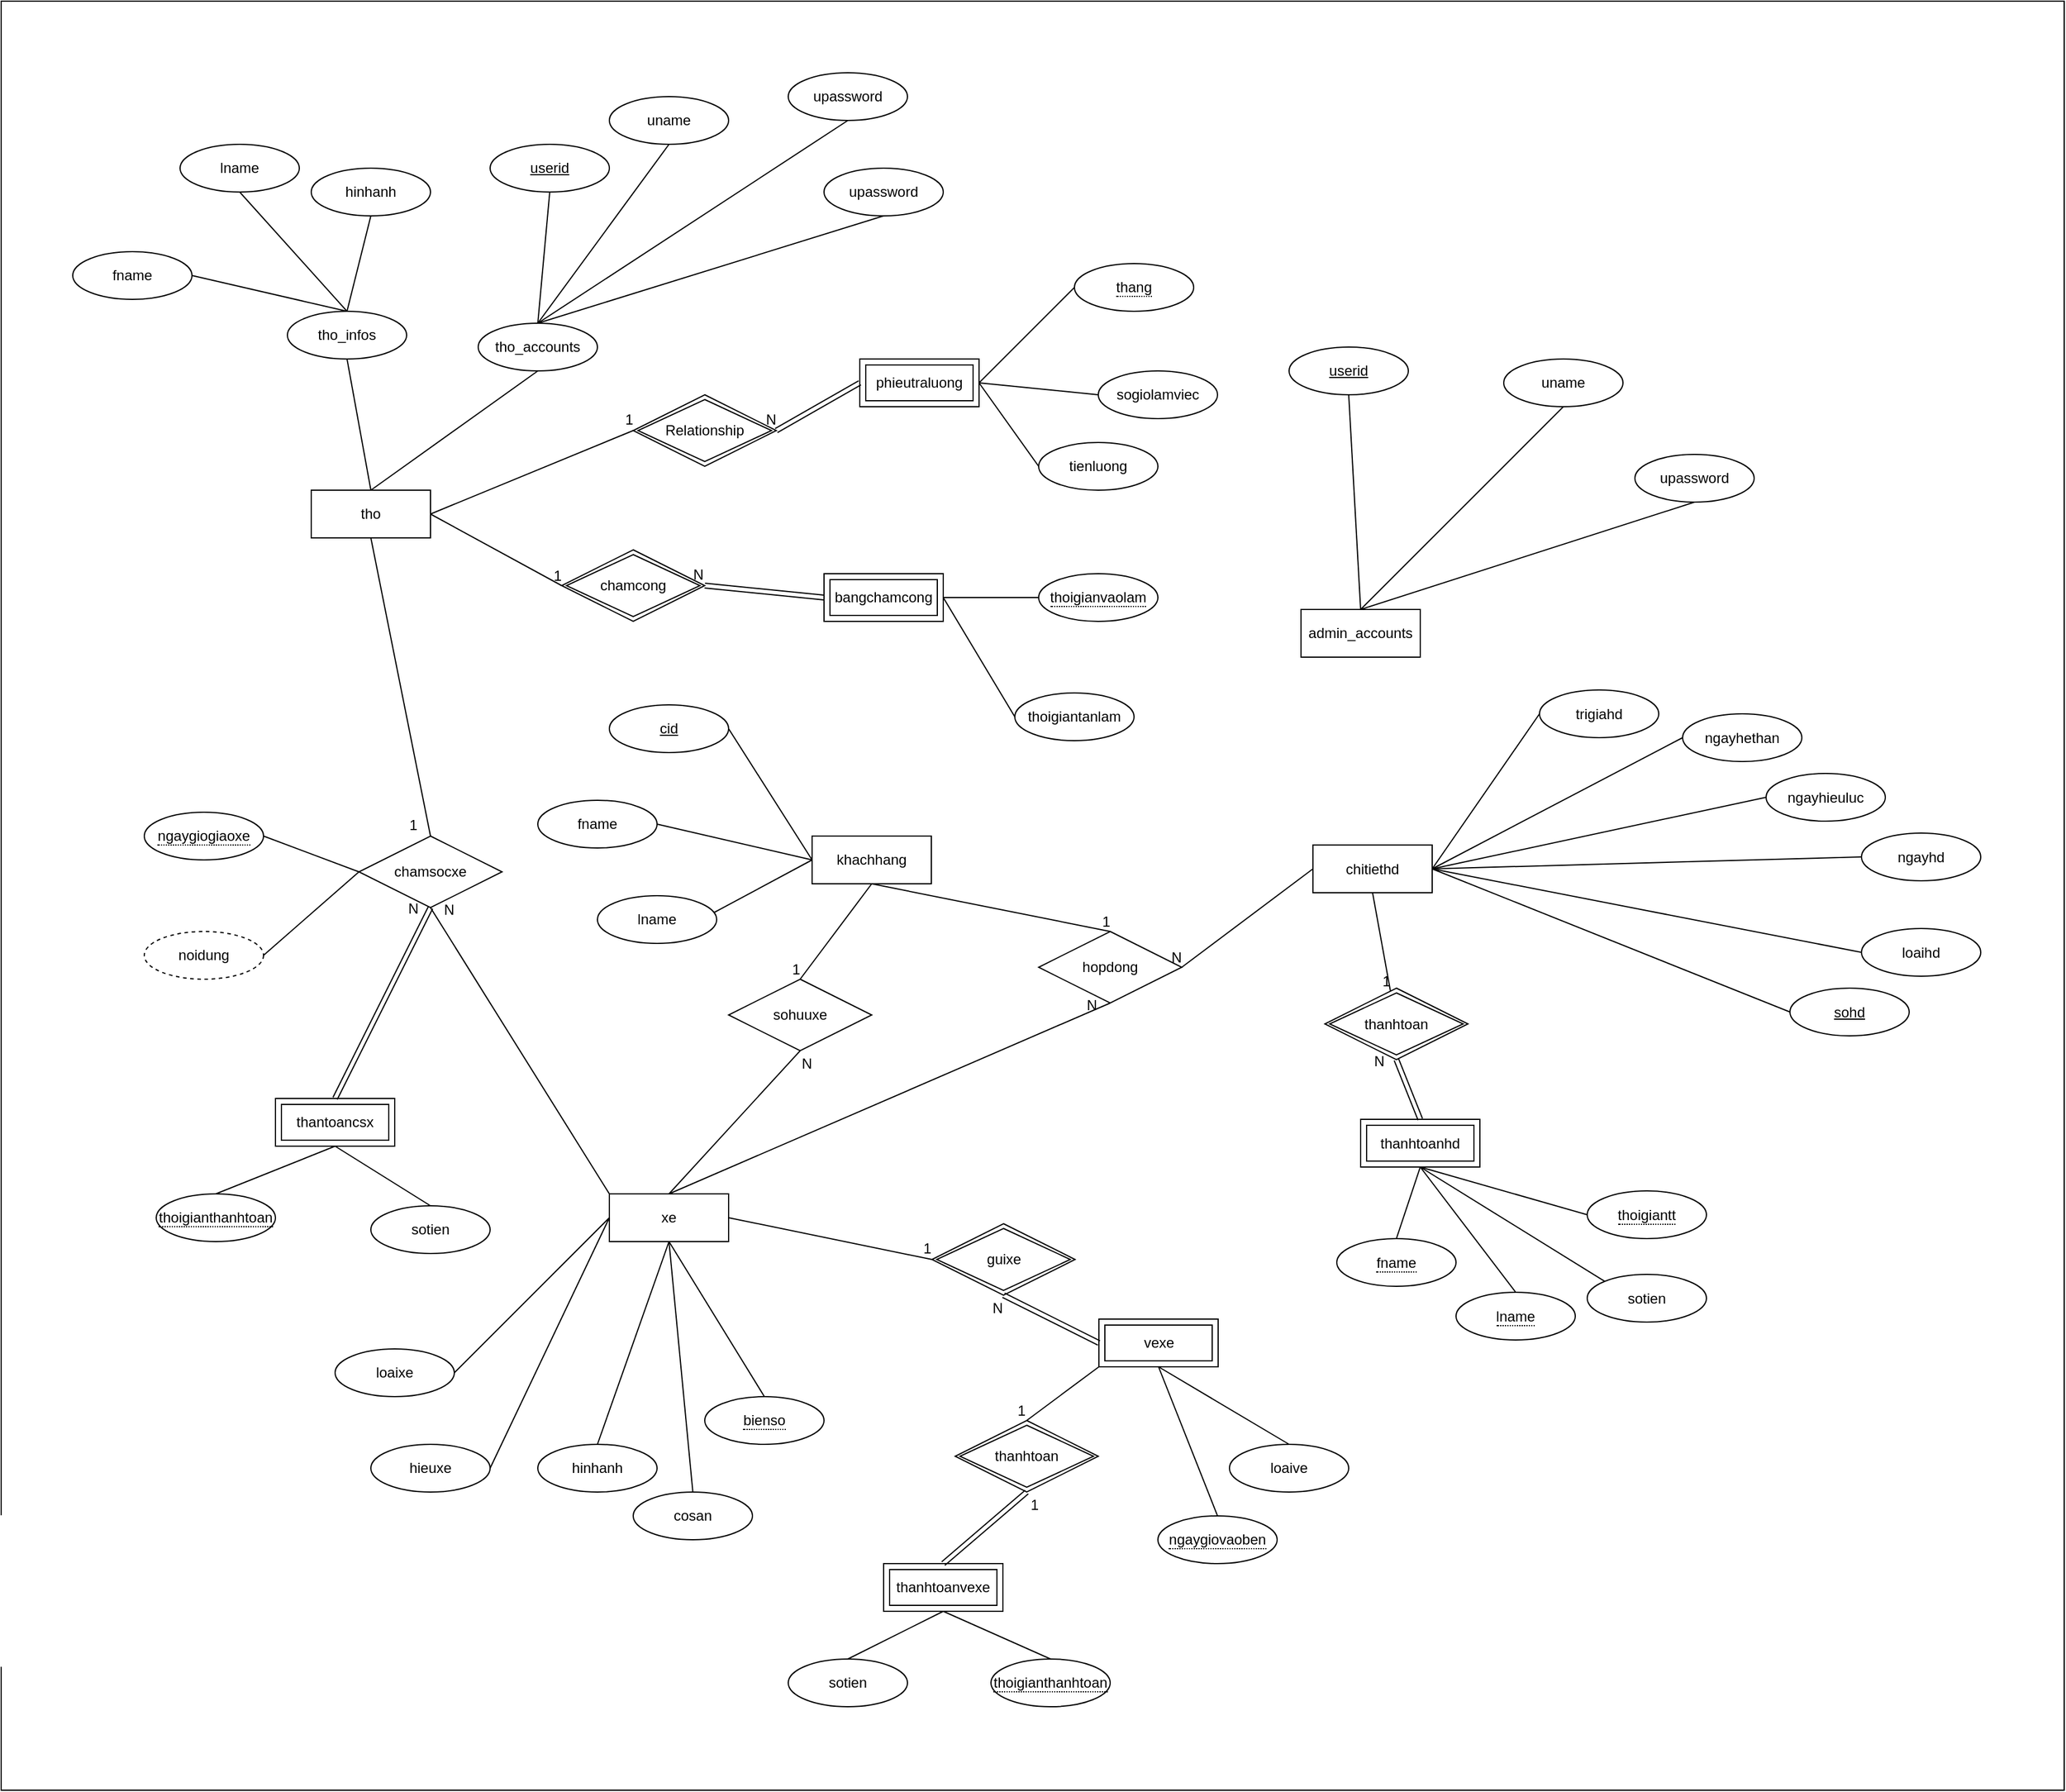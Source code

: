 <mxfile version="14.1.8" type="github">
  <diagram id="ImBW31V8x73wGrtlTKoX" name="Page-1">
    <mxGraphModel dx="7161" dy="1409" grid="1" gridSize="10" guides="1" tooltips="1" connect="1" arrows="1" fold="1" page="1" pageScale="1" pageWidth="4681" pageHeight="3300" math="0" shadow="0">
      <root>
        <mxCell id="0" />
        <mxCell id="1" parent="0" />
        <mxCell id="OUJD9KQhDzFp4-pU_mud-135" value="" style="rounded=0;whiteSpace=wrap;html=1;" vertex="1" parent="1">
          <mxGeometry x="-310" y="120" width="1730" height="1500" as="geometry" />
        </mxCell>
        <mxCell id="q2AAvGgdGorAU4NdcMrt-27" value="admin_accounts" style="whiteSpace=wrap;html=1;align=center;" parent="1" vertex="1">
          <mxGeometry x="780" y="630" width="100" height="40" as="geometry" />
        </mxCell>
        <mxCell id="q2AAvGgdGorAU4NdcMrt-29" value="userid" style="ellipse;whiteSpace=wrap;html=1;align=center;fontStyle=4;" parent="1" vertex="1">
          <mxGeometry x="770" y="410" width="100" height="40" as="geometry" />
        </mxCell>
        <mxCell id="q2AAvGgdGorAU4NdcMrt-30" value="" style="endArrow=none;html=1;rounded=0;exitX=0.5;exitY=1;exitDx=0;exitDy=0;entryX=0.5;entryY=0;entryDx=0;entryDy=0;" parent="1" source="q2AAvGgdGorAU4NdcMrt-29" target="q2AAvGgdGorAU4NdcMrt-27" edge="1">
          <mxGeometry relative="1" as="geometry">
            <mxPoint x="790" y="590" as="sourcePoint" />
            <mxPoint x="950" y="590" as="targetPoint" />
          </mxGeometry>
        </mxCell>
        <mxCell id="q2AAvGgdGorAU4NdcMrt-31" value="uname" style="ellipse;whiteSpace=wrap;html=1;align=center;" parent="1" vertex="1">
          <mxGeometry x="950" y="420" width="100" height="40" as="geometry" />
        </mxCell>
        <mxCell id="q2AAvGgdGorAU4NdcMrt-32" value="upassword" style="ellipse;whiteSpace=wrap;html=1;align=center;" parent="1" vertex="1">
          <mxGeometry x="1060" y="500" width="100" height="40" as="geometry" />
        </mxCell>
        <mxCell id="q2AAvGgdGorAU4NdcMrt-33" value="" style="endArrow=none;html=1;rounded=0;exitX=0.5;exitY=1;exitDx=0;exitDy=0;entryX=0.5;entryY=0;entryDx=0;entryDy=0;" parent="1" source="q2AAvGgdGorAU4NdcMrt-31" target="q2AAvGgdGorAU4NdcMrt-27" edge="1">
          <mxGeometry relative="1" as="geometry">
            <mxPoint x="790" y="590" as="sourcePoint" />
            <mxPoint x="950" y="590" as="targetPoint" />
          </mxGeometry>
        </mxCell>
        <mxCell id="q2AAvGgdGorAU4NdcMrt-35" value="" style="endArrow=none;html=1;rounded=0;entryX=0.5;entryY=1;entryDx=0;entryDy=0;exitX=0.5;exitY=0;exitDx=0;exitDy=0;" parent="1" target="q2AAvGgdGorAU4NdcMrt-32" edge="1" source="q2AAvGgdGorAU4NdcMrt-27">
          <mxGeometry relative="1" as="geometry">
            <mxPoint x="870" y="570" as="sourcePoint" />
            <mxPoint x="950" y="590" as="targetPoint" />
          </mxGeometry>
        </mxCell>
        <mxCell id="q2AAvGgdGorAU4NdcMrt-37" value="userid" style="ellipse;whiteSpace=wrap;html=1;align=center;fontStyle=4;" parent="1" vertex="1">
          <mxGeometry x="100" y="240" width="100" height="40" as="geometry" />
        </mxCell>
        <mxCell id="q2AAvGgdGorAU4NdcMrt-38" value="" style="endArrow=none;html=1;rounded=0;exitX=0.5;exitY=1;exitDx=0;exitDy=0;entryX=0.5;entryY=0;entryDx=0;entryDy=0;" parent="1" source="q2AAvGgdGorAU4NdcMrt-37" target="OUJD9KQhDzFp4-pU_mud-65" edge="1">
          <mxGeometry relative="1" as="geometry">
            <mxPoint x="50" y="490" as="sourcePoint" />
            <mxPoint x="90" y="480" as="targetPoint" />
          </mxGeometry>
        </mxCell>
        <mxCell id="q2AAvGgdGorAU4NdcMrt-39" value="uname" style="ellipse;whiteSpace=wrap;html=1;align=center;" parent="1" vertex="1">
          <mxGeometry x="200" y="200" width="100" height="40" as="geometry" />
        </mxCell>
        <mxCell id="q2AAvGgdGorAU4NdcMrt-40" value="upassword" style="ellipse;whiteSpace=wrap;html=1;align=center;" parent="1" vertex="1">
          <mxGeometry x="350" y="180" width="100" height="40" as="geometry" />
        </mxCell>
        <mxCell id="q2AAvGgdGorAU4NdcMrt-41" value="" style="endArrow=none;html=1;rounded=0;exitX=0.5;exitY=1;exitDx=0;exitDy=0;entryX=0.5;entryY=0;entryDx=0;entryDy=0;" parent="1" source="q2AAvGgdGorAU4NdcMrt-39" target="OUJD9KQhDzFp4-pU_mud-65" edge="1">
          <mxGeometry relative="1" as="geometry">
            <mxPoint x="50" y="490" as="sourcePoint" />
            <mxPoint x="120" y="480" as="targetPoint" />
          </mxGeometry>
        </mxCell>
        <mxCell id="q2AAvGgdGorAU4NdcMrt-42" value="" style="endArrow=none;html=1;rounded=0;entryX=0.5;entryY=1;entryDx=0;entryDy=0;exitX=0.5;exitY=0;exitDx=0;exitDy=0;" parent="1" target="q2AAvGgdGorAU4NdcMrt-40" edge="1" source="OUJD9KQhDzFp4-pU_mud-65">
          <mxGeometry relative="1" as="geometry">
            <mxPoint x="130" y="470" as="sourcePoint" />
            <mxPoint x="210" y="490" as="targetPoint" />
          </mxGeometry>
        </mxCell>
        <mxCell id="q2AAvGgdGorAU4NdcMrt-43" value="upassword" style="ellipse;whiteSpace=wrap;html=1;align=center;" parent="1" vertex="1">
          <mxGeometry x="380" y="260" width="100" height="40" as="geometry" />
        </mxCell>
        <mxCell id="q2AAvGgdGorAU4NdcMrt-47" value="" style="endArrow=none;html=1;rounded=0;entryX=0.5;entryY=1;entryDx=0;entryDy=0;exitX=0.5;exitY=0;exitDx=0;exitDy=0;" parent="1" source="OUJD9KQhDzFp4-pU_mud-65" target="q2AAvGgdGorAU4NdcMrt-43" edge="1">
          <mxGeometry relative="1" as="geometry">
            <mxPoint x="90" y="480" as="sourcePoint" />
            <mxPoint x="190" y="480" as="targetPoint" />
          </mxGeometry>
        </mxCell>
        <mxCell id="OUJD9KQhDzFp4-pU_mud-1" value="khachhang" style="whiteSpace=wrap;html=1;align=center;" vertex="1" parent="1">
          <mxGeometry x="370" y="820" width="100" height="40" as="geometry" />
        </mxCell>
        <mxCell id="OUJD9KQhDzFp4-pU_mud-2" value="cid" style="ellipse;whiteSpace=wrap;html=1;align=center;fontStyle=4;" vertex="1" parent="1">
          <mxGeometry x="200" y="710" width="100" height="40" as="geometry" />
        </mxCell>
        <mxCell id="OUJD9KQhDzFp4-pU_mud-3" value="fname" style="ellipse;whiteSpace=wrap;html=1;align=center;" vertex="1" parent="1">
          <mxGeometry x="140" y="790" width="100" height="40" as="geometry" />
        </mxCell>
        <mxCell id="OUJD9KQhDzFp4-pU_mud-4" value="lname" style="ellipse;whiteSpace=wrap;html=1;align=center;" vertex="1" parent="1">
          <mxGeometry x="190" y="870" width="100" height="40" as="geometry" />
        </mxCell>
        <mxCell id="OUJD9KQhDzFp4-pU_mud-5" value="" style="endArrow=none;html=1;rounded=0;exitX=1;exitY=0.5;exitDx=0;exitDy=0;entryX=0;entryY=0.5;entryDx=0;entryDy=0;" edge="1" parent="1" source="OUJD9KQhDzFp4-pU_mud-3" target="OUJD9KQhDzFp4-pU_mud-1">
          <mxGeometry relative="1" as="geometry">
            <mxPoint x="280" y="840" as="sourcePoint" />
            <mxPoint x="440" y="840" as="targetPoint" />
          </mxGeometry>
        </mxCell>
        <mxCell id="OUJD9KQhDzFp4-pU_mud-6" value="" style="endArrow=none;html=1;rounded=0;exitX=0.98;exitY=0.35;exitDx=0;exitDy=0;exitPerimeter=0;entryX=0;entryY=0.5;entryDx=0;entryDy=0;" edge="1" parent="1" source="OUJD9KQhDzFp4-pU_mud-4" target="OUJD9KQhDzFp4-pU_mud-1">
          <mxGeometry relative="1" as="geometry">
            <mxPoint x="280" y="840" as="sourcePoint" />
            <mxPoint x="440" y="840" as="targetPoint" />
          </mxGeometry>
        </mxCell>
        <mxCell id="OUJD9KQhDzFp4-pU_mud-7" value="" style="endArrow=none;html=1;rounded=0;exitX=1;exitY=0.5;exitDx=0;exitDy=0;entryX=0;entryY=0.5;entryDx=0;entryDy=0;" edge="1" parent="1" source="OUJD9KQhDzFp4-pU_mud-2" target="OUJD9KQhDzFp4-pU_mud-1">
          <mxGeometry relative="1" as="geometry">
            <mxPoint x="280" y="840" as="sourcePoint" />
            <mxPoint x="440" y="840" as="targetPoint" />
          </mxGeometry>
        </mxCell>
        <mxCell id="OUJD9KQhDzFp4-pU_mud-8" value="xe" style="whiteSpace=wrap;html=1;align=center;" vertex="1" parent="1">
          <mxGeometry x="200" y="1120" width="100" height="40" as="geometry" />
        </mxCell>
        <mxCell id="OUJD9KQhDzFp4-pU_mud-9" value="&lt;span style=&quot;border-bottom: 1px dotted&quot;&gt;bienso&lt;/span&gt;" style="ellipse;whiteSpace=wrap;html=1;align=center;" vertex="1" parent="1">
          <mxGeometry x="280" y="1290" width="100" height="40" as="geometry" />
        </mxCell>
        <mxCell id="OUJD9KQhDzFp4-pU_mud-10" value="loaixe" style="ellipse;whiteSpace=wrap;html=1;align=center;" vertex="1" parent="1">
          <mxGeometry x="-30" y="1250" width="100" height="40" as="geometry" />
        </mxCell>
        <mxCell id="OUJD9KQhDzFp4-pU_mud-11" value="hinhanh" style="ellipse;whiteSpace=wrap;html=1;align=center;" vertex="1" parent="1">
          <mxGeometry x="140" y="1330" width="100" height="40" as="geometry" />
        </mxCell>
        <mxCell id="OUJD9KQhDzFp4-pU_mud-12" value="hieuxe" style="ellipse;whiteSpace=wrap;html=1;align=center;" vertex="1" parent="1">
          <mxGeometry y="1330" width="100" height="40" as="geometry" />
        </mxCell>
        <mxCell id="OUJD9KQhDzFp4-pU_mud-13" value="" style="endArrow=none;html=1;rounded=0;exitX=1;exitY=0.5;exitDx=0;exitDy=0;entryX=0;entryY=0.5;entryDx=0;entryDy=0;" edge="1" parent="1" source="OUJD9KQhDzFp4-pU_mud-10" target="OUJD9KQhDzFp4-pU_mud-8">
          <mxGeometry relative="1" as="geometry">
            <mxPoint x="60" y="1060" as="sourcePoint" />
            <mxPoint x="220" y="1060" as="targetPoint" />
          </mxGeometry>
        </mxCell>
        <mxCell id="OUJD9KQhDzFp4-pU_mud-14" value="" style="endArrow=none;html=1;rounded=0;exitX=1;exitY=0.5;exitDx=0;exitDy=0;entryX=0;entryY=0.5;entryDx=0;entryDy=0;" edge="1" parent="1" source="OUJD9KQhDzFp4-pU_mud-12" target="OUJD9KQhDzFp4-pU_mud-8">
          <mxGeometry relative="1" as="geometry">
            <mxPoint x="50" y="1160" as="sourcePoint" />
            <mxPoint x="210" y="1150" as="targetPoint" />
          </mxGeometry>
        </mxCell>
        <mxCell id="OUJD9KQhDzFp4-pU_mud-15" value="" style="endArrow=none;html=1;rounded=0;exitX=0.5;exitY=0;exitDx=0;exitDy=0;entryX=0.5;entryY=1;entryDx=0;entryDy=0;" edge="1" parent="1" source="OUJD9KQhDzFp4-pU_mud-11" target="OUJD9KQhDzFp4-pU_mud-8">
          <mxGeometry relative="1" as="geometry">
            <mxPoint x="80" y="1230" as="sourcePoint" />
            <mxPoint x="210" y="1150" as="targetPoint" />
          </mxGeometry>
        </mxCell>
        <mxCell id="OUJD9KQhDzFp4-pU_mud-16" value="" style="endArrow=none;html=1;rounded=0;exitX=0.5;exitY=0;exitDx=0;exitDy=0;entryX=0.5;entryY=1;entryDx=0;entryDy=0;" edge="1" parent="1" source="OUJD9KQhDzFp4-pU_mud-9" target="OUJD9KQhDzFp4-pU_mud-8">
          <mxGeometry relative="1" as="geometry">
            <mxPoint x="140" y="1270" as="sourcePoint" />
            <mxPoint x="260" y="1170" as="targetPoint" />
          </mxGeometry>
        </mxCell>
        <mxCell id="OUJD9KQhDzFp4-pU_mud-17" value="cosan" style="ellipse;whiteSpace=wrap;html=1;align=center;" vertex="1" parent="1">
          <mxGeometry x="220" y="1370" width="100" height="40" as="geometry" />
        </mxCell>
        <mxCell id="OUJD9KQhDzFp4-pU_mud-18" value="" style="endArrow=none;html=1;rounded=0;entryX=0.5;entryY=0;entryDx=0;entryDy=0;exitX=0.5;exitY=1;exitDx=0;exitDy=0;" edge="1" parent="1" source="OUJD9KQhDzFp4-pU_mud-8" target="OUJD9KQhDzFp4-pU_mud-17">
          <mxGeometry relative="1" as="geometry">
            <mxPoint x="60" y="1160" as="sourcePoint" />
            <mxPoint x="220" y="1160" as="targetPoint" />
          </mxGeometry>
        </mxCell>
        <mxCell id="OUJD9KQhDzFp4-pU_mud-19" value="sohuuxe" style="shape=rhombus;perimeter=rhombusPerimeter;whiteSpace=wrap;html=1;align=center;" vertex="1" parent="1">
          <mxGeometry x="300" y="940" width="120" height="60" as="geometry" />
        </mxCell>
        <mxCell id="OUJD9KQhDzFp4-pU_mud-20" value="chitiethd" style="whiteSpace=wrap;html=1;align=center;" vertex="1" parent="1">
          <mxGeometry x="790" y="827.5" width="100" height="40" as="geometry" />
        </mxCell>
        <mxCell id="OUJD9KQhDzFp4-pU_mud-21" value="sohd" style="ellipse;whiteSpace=wrap;html=1;align=center;fontStyle=4;" vertex="1" parent="1">
          <mxGeometry x="1190" y="947.5" width="100" height="40" as="geometry" />
        </mxCell>
        <mxCell id="OUJD9KQhDzFp4-pU_mud-22" value="loaihd" style="ellipse;whiteSpace=wrap;html=1;align=center;" vertex="1" parent="1">
          <mxGeometry x="1250" y="897.5" width="100" height="40" as="geometry" />
        </mxCell>
        <mxCell id="OUJD9KQhDzFp4-pU_mud-23" value="ngayhd" style="ellipse;whiteSpace=wrap;html=1;align=center;" vertex="1" parent="1">
          <mxGeometry x="1250" y="817.5" width="100" height="40" as="geometry" />
        </mxCell>
        <mxCell id="OUJD9KQhDzFp4-pU_mud-24" value="ngayhieuluc" style="ellipse;whiteSpace=wrap;html=1;align=center;" vertex="1" parent="1">
          <mxGeometry x="1170" y="767.5" width="100" height="40" as="geometry" />
        </mxCell>
        <mxCell id="OUJD9KQhDzFp4-pU_mud-25" value="ngayhethan" style="ellipse;whiteSpace=wrap;html=1;align=center;" vertex="1" parent="1">
          <mxGeometry x="1100" y="717.5" width="100" height="40" as="geometry" />
        </mxCell>
        <mxCell id="OUJD9KQhDzFp4-pU_mud-26" value="trigiahd" style="ellipse;whiteSpace=wrap;html=1;align=center;" vertex="1" parent="1">
          <mxGeometry x="980" y="697.5" width="100" height="40" as="geometry" />
        </mxCell>
        <mxCell id="OUJD9KQhDzFp4-pU_mud-27" value="" style="endArrow=none;html=1;rounded=0;exitX=0;exitY=0.5;exitDx=0;exitDy=0;entryX=1;entryY=0.5;entryDx=0;entryDy=0;" edge="1" parent="1" source="OUJD9KQhDzFp4-pU_mud-21" target="OUJD9KQhDzFp4-pU_mud-20">
          <mxGeometry relative="1" as="geometry">
            <mxPoint x="760" y="847.5" as="sourcePoint" />
            <mxPoint x="920" y="847.5" as="targetPoint" />
          </mxGeometry>
        </mxCell>
        <mxCell id="OUJD9KQhDzFp4-pU_mud-28" value="" style="endArrow=none;html=1;rounded=0;exitX=0;exitY=0.5;exitDx=0;exitDy=0;entryX=1;entryY=0.5;entryDx=0;entryDy=0;" edge="1" parent="1" source="OUJD9KQhDzFp4-pU_mud-22" target="OUJD9KQhDzFp4-pU_mud-20">
          <mxGeometry relative="1" as="geometry">
            <mxPoint x="740" y="967.5" as="sourcePoint" />
            <mxPoint x="850" y="877.5" as="targetPoint" />
          </mxGeometry>
        </mxCell>
        <mxCell id="OUJD9KQhDzFp4-pU_mud-29" value="" style="endArrow=none;html=1;rounded=0;exitX=0;exitY=0.5;exitDx=0;exitDy=0;entryX=1;entryY=0.5;entryDx=0;entryDy=0;" edge="1" parent="1" source="OUJD9KQhDzFp4-pU_mud-23" target="OUJD9KQhDzFp4-pU_mud-20">
          <mxGeometry relative="1" as="geometry">
            <mxPoint x="810" y="1037.5" as="sourcePoint" />
            <mxPoint x="850" y="877.5" as="targetPoint" />
          </mxGeometry>
        </mxCell>
        <mxCell id="OUJD9KQhDzFp4-pU_mud-30" value="" style="endArrow=none;html=1;rounded=0;exitX=0;exitY=0.5;exitDx=0;exitDy=0;entryX=1;entryY=0.5;entryDx=0;entryDy=0;" edge="1" parent="1" source="OUJD9KQhDzFp4-pU_mud-24" target="OUJD9KQhDzFp4-pU_mud-20">
          <mxGeometry relative="1" as="geometry">
            <mxPoint x="920" y="1047.5" as="sourcePoint" />
            <mxPoint x="850" y="877.5" as="targetPoint" />
          </mxGeometry>
        </mxCell>
        <mxCell id="OUJD9KQhDzFp4-pU_mud-32" value="" style="endArrow=none;html=1;rounded=0;entryX=0;entryY=0.5;entryDx=0;entryDy=0;exitX=1;exitY=0.5;exitDx=0;exitDy=0;" edge="1" parent="1" source="OUJD9KQhDzFp4-pU_mud-20" target="OUJD9KQhDzFp4-pU_mud-26">
          <mxGeometry relative="1" as="geometry">
            <mxPoint x="760" y="847.5" as="sourcePoint" />
            <mxPoint x="920" y="847.5" as="targetPoint" />
          </mxGeometry>
        </mxCell>
        <mxCell id="OUJD9KQhDzFp4-pU_mud-33" value="" style="endArrow=none;html=1;rounded=0;entryX=0;entryY=0.5;entryDx=0;entryDy=0;exitX=1;exitY=0.5;exitDx=0;exitDy=0;" edge="1" parent="1" source="OUJD9KQhDzFp4-pU_mud-20" target="OUJD9KQhDzFp4-pU_mud-25">
          <mxGeometry relative="1" as="geometry">
            <mxPoint x="760" y="847.5" as="sourcePoint" />
            <mxPoint x="920" y="847.5" as="targetPoint" />
          </mxGeometry>
        </mxCell>
        <mxCell id="OUJD9KQhDzFp4-pU_mud-34" value="" style="endArrow=none;html=1;rounded=0;exitX=0.5;exitY=1;exitDx=0;exitDy=0;entryX=0.5;entryY=0;entryDx=0;entryDy=0;" edge="1" parent="1" source="OUJD9KQhDzFp4-pU_mud-1" target="OUJD9KQhDzFp4-pU_mud-19">
          <mxGeometry relative="1" as="geometry">
            <mxPoint x="700" y="900" as="sourcePoint" />
            <mxPoint x="860" y="900" as="targetPoint" />
          </mxGeometry>
        </mxCell>
        <mxCell id="OUJD9KQhDzFp4-pU_mud-35" value="1" style="resizable=0;html=1;align=right;verticalAlign=bottom;" connectable="0" vertex="1" parent="OUJD9KQhDzFp4-pU_mud-34">
          <mxGeometry x="1" relative="1" as="geometry" />
        </mxCell>
        <mxCell id="OUJD9KQhDzFp4-pU_mud-36" value="" style="endArrow=none;html=1;rounded=0;entryX=0.5;entryY=1;entryDx=0;entryDy=0;exitX=0.5;exitY=0;exitDx=0;exitDy=0;" edge="1" parent="1" source="OUJD9KQhDzFp4-pU_mud-8" target="OUJD9KQhDzFp4-pU_mud-19">
          <mxGeometry relative="1" as="geometry">
            <mxPoint x="620" y="990" as="sourcePoint" />
            <mxPoint x="780" y="990" as="targetPoint" />
          </mxGeometry>
        </mxCell>
        <mxCell id="OUJD9KQhDzFp4-pU_mud-37" value="N" style="resizable=0;html=1;align=right;verticalAlign=bottom;" connectable="0" vertex="1" parent="OUJD9KQhDzFp4-pU_mud-36">
          <mxGeometry x="1" relative="1" as="geometry">
            <mxPoint x="10.25" y="20.08" as="offset" />
          </mxGeometry>
        </mxCell>
        <mxCell id="OUJD9KQhDzFp4-pU_mud-38" value="hopdong" style="shape=rhombus;perimeter=rhombusPerimeter;whiteSpace=wrap;html=1;align=center;" vertex="1" parent="1">
          <mxGeometry x="560" y="900" width="120" height="60" as="geometry" />
        </mxCell>
        <mxCell id="OUJD9KQhDzFp4-pU_mud-39" value="" style="endArrow=none;html=1;rounded=0;exitX=0.5;exitY=1;exitDx=0;exitDy=0;entryX=0.5;entryY=0;entryDx=0;entryDy=0;" edge="1" parent="1" source="OUJD9KQhDzFp4-pU_mud-1" target="OUJD9KQhDzFp4-pU_mud-38">
          <mxGeometry relative="1" as="geometry">
            <mxPoint x="450" y="900" as="sourcePoint" />
            <mxPoint x="780" y="990" as="targetPoint" />
          </mxGeometry>
        </mxCell>
        <mxCell id="OUJD9KQhDzFp4-pU_mud-40" value="1" style="resizable=0;html=1;align=right;verticalAlign=bottom;" connectable="0" vertex="1" parent="OUJD9KQhDzFp4-pU_mud-39">
          <mxGeometry x="1" relative="1" as="geometry" />
        </mxCell>
        <mxCell id="OUJD9KQhDzFp4-pU_mud-43" value="" style="endArrow=none;html=1;rounded=0;exitX=0.5;exitY=0;exitDx=0;exitDy=0;entryX=0.5;entryY=1;entryDx=0;entryDy=0;" edge="1" parent="1" source="OUJD9KQhDzFp4-pU_mud-8" target="OUJD9KQhDzFp4-pU_mud-38">
          <mxGeometry relative="1" as="geometry">
            <mxPoint x="590" y="1040" as="sourcePoint" />
            <mxPoint x="780" y="990" as="targetPoint" />
          </mxGeometry>
        </mxCell>
        <mxCell id="OUJD9KQhDzFp4-pU_mud-44" value="N" style="resizable=0;html=1;align=right;verticalAlign=bottom;" connectable="0" vertex="1" parent="OUJD9KQhDzFp4-pU_mud-43">
          <mxGeometry x="1" relative="1" as="geometry">
            <mxPoint x="-10.21" y="10.43" as="offset" />
          </mxGeometry>
        </mxCell>
        <mxCell id="OUJD9KQhDzFp4-pU_mud-45" value="" style="endArrow=none;html=1;rounded=0;exitX=0;exitY=0.5;exitDx=0;exitDy=0;entryX=1;entryY=0.5;entryDx=0;entryDy=0;" edge="1" parent="1" source="OUJD9KQhDzFp4-pU_mud-20" target="OUJD9KQhDzFp4-pU_mud-38">
          <mxGeometry relative="1" as="geometry">
            <mxPoint x="770" y="1000" as="sourcePoint" />
            <mxPoint x="780" y="990" as="targetPoint" />
          </mxGeometry>
        </mxCell>
        <mxCell id="OUJD9KQhDzFp4-pU_mud-46" value="N" style="resizable=0;html=1;align=right;verticalAlign=bottom;" connectable="0" vertex="1" parent="OUJD9KQhDzFp4-pU_mud-45">
          <mxGeometry x="1" relative="1" as="geometry" />
        </mxCell>
        <mxCell id="OUJD9KQhDzFp4-pU_mud-47" value="vexe" style="shape=ext;margin=3;double=1;whiteSpace=wrap;html=1;align=center;" vertex="1" parent="1">
          <mxGeometry x="610.52" y="1225" width="100" height="40" as="geometry" />
        </mxCell>
        <mxCell id="OUJD9KQhDzFp4-pU_mud-48" value="&lt;span style=&quot;border-bottom: 1px dotted&quot;&gt;ngaygiovaoben&lt;/span&gt;" style="ellipse;whiteSpace=wrap;html=1;align=center;" vertex="1" parent="1">
          <mxGeometry x="660" y="1390" width="100" height="40" as="geometry" />
        </mxCell>
        <mxCell id="OUJD9KQhDzFp4-pU_mud-49" value="loaive" style="ellipse;whiteSpace=wrap;html=1;align=center;" vertex="1" parent="1">
          <mxGeometry x="720" y="1330" width="100" height="40" as="geometry" />
        </mxCell>
        <mxCell id="OUJD9KQhDzFp4-pU_mud-50" value="" style="endArrow=none;html=1;rounded=0;exitX=0.5;exitY=1;exitDx=0;exitDy=0;entryX=0.5;entryY=0;entryDx=0;entryDy=0;" edge="1" parent="1" source="OUJD9KQhDzFp4-pU_mud-47" target="OUJD9KQhDzFp4-pU_mud-48">
          <mxGeometry relative="1" as="geometry">
            <mxPoint x="670.52" y="1275" as="sourcePoint" />
            <mxPoint x="820.52" y="1275" as="targetPoint" />
          </mxGeometry>
        </mxCell>
        <mxCell id="OUJD9KQhDzFp4-pU_mud-51" value="" style="endArrow=none;html=1;rounded=0;exitX=0.5;exitY=1;exitDx=0;exitDy=0;entryX=0.5;entryY=0;entryDx=0;entryDy=0;" edge="1" parent="1" source="OUJD9KQhDzFp4-pU_mud-47" target="OUJD9KQhDzFp4-pU_mud-49">
          <mxGeometry relative="1" as="geometry">
            <mxPoint x="670.52" y="1275" as="sourcePoint" />
            <mxPoint x="610.52" y="1365" as="targetPoint" />
          </mxGeometry>
        </mxCell>
        <mxCell id="OUJD9KQhDzFp4-pU_mud-52" value="guixe" style="shape=rhombus;double=1;perimeter=rhombusPerimeter;whiteSpace=wrap;html=1;align=center;" vertex="1" parent="1">
          <mxGeometry x="470.52" y="1145" width="120" height="60" as="geometry" />
        </mxCell>
        <mxCell id="OUJD9KQhDzFp4-pU_mud-53" value="" style="endArrow=none;html=1;rounded=0;exitX=1;exitY=0.5;exitDx=0;exitDy=0;entryX=0;entryY=0.5;entryDx=0;entryDy=0;" edge="1" parent="1" source="OUJD9KQhDzFp4-pU_mud-8" target="OUJD9KQhDzFp4-pU_mud-52">
          <mxGeometry relative="1" as="geometry">
            <mxPoint x="810" y="1020" as="sourcePoint" />
            <mxPoint x="970" y="1020" as="targetPoint" />
          </mxGeometry>
        </mxCell>
        <mxCell id="OUJD9KQhDzFp4-pU_mud-54" value="1" style="resizable=0;html=1;align=right;verticalAlign=bottom;" connectable="0" vertex="1" parent="OUJD9KQhDzFp4-pU_mud-53">
          <mxGeometry x="1" relative="1" as="geometry" />
        </mxCell>
        <mxCell id="OUJD9KQhDzFp4-pU_mud-55" value="" style="shape=link;html=1;rounded=0;entryX=0.5;entryY=1;entryDx=0;entryDy=0;exitX=0;exitY=0.5;exitDx=0;exitDy=0;" edge="1" parent="1" source="OUJD9KQhDzFp4-pU_mud-47" target="OUJD9KQhDzFp4-pU_mud-52">
          <mxGeometry relative="1" as="geometry">
            <mxPoint x="670.52" y="1065" as="sourcePoint" />
            <mxPoint x="830.52" y="1065" as="targetPoint" />
          </mxGeometry>
        </mxCell>
        <mxCell id="OUJD9KQhDzFp4-pU_mud-56" value="N" style="resizable=0;html=1;align=right;verticalAlign=bottom;" connectable="0" vertex="1" parent="OUJD9KQhDzFp4-pU_mud-55">
          <mxGeometry x="1" relative="1" as="geometry">
            <mxPoint x="-0.4" y="19.8" as="offset" />
          </mxGeometry>
        </mxCell>
        <mxCell id="OUJD9KQhDzFp4-pU_mud-60" value="lname" style="ellipse;whiteSpace=wrap;html=1;align=center;" vertex="1" parent="1">
          <mxGeometry x="-160" y="240" width="100" height="40" as="geometry" />
        </mxCell>
        <mxCell id="OUJD9KQhDzFp4-pU_mud-61" value="hinhanh" style="ellipse;whiteSpace=wrap;html=1;align=center;" vertex="1" parent="1">
          <mxGeometry x="-50" y="260" width="100" height="40" as="geometry" />
        </mxCell>
        <mxCell id="OUJD9KQhDzFp4-pU_mud-62" value="fname" style="ellipse;whiteSpace=wrap;html=1;align=center;" vertex="1" parent="1">
          <mxGeometry x="-250" y="330" width="100" height="40" as="geometry" />
        </mxCell>
        <mxCell id="OUJD9KQhDzFp4-pU_mud-63" value="tho_infos" style="ellipse;whiteSpace=wrap;html=1;align=center;" vertex="1" parent="1">
          <mxGeometry x="-70" y="380" width="100" height="40" as="geometry" />
        </mxCell>
        <mxCell id="OUJD9KQhDzFp4-pU_mud-64" value="tho" style="whiteSpace=wrap;html=1;align=center;" vertex="1" parent="1">
          <mxGeometry x="-50" y="530" width="100" height="40" as="geometry" />
        </mxCell>
        <mxCell id="OUJD9KQhDzFp4-pU_mud-65" value="tho_accounts" style="ellipse;whiteSpace=wrap;html=1;align=center;" vertex="1" parent="1">
          <mxGeometry x="90" y="390" width="100" height="40" as="geometry" />
        </mxCell>
        <mxCell id="OUJD9KQhDzFp4-pU_mud-67" value="" style="endArrow=none;html=1;rounded=0;entryX=0.5;entryY=0;entryDx=0;entryDy=0;exitX=0.5;exitY=1;exitDx=0;exitDy=0;" edge="1" parent="1" source="OUJD9KQhDzFp4-pU_mud-63" target="OUJD9KQhDzFp4-pU_mud-64">
          <mxGeometry relative="1" as="geometry">
            <mxPoint x="-170" y="480" as="sourcePoint" />
            <mxPoint x="-10" y="480" as="targetPoint" />
          </mxGeometry>
        </mxCell>
        <mxCell id="OUJD9KQhDzFp4-pU_mud-70" value="" style="endArrow=none;html=1;rounded=0;entryX=0.5;entryY=1;entryDx=0;entryDy=0;exitX=0.5;exitY=0;exitDx=0;exitDy=0;" edge="1" parent="1" source="OUJD9KQhDzFp4-pU_mud-64" target="OUJD9KQhDzFp4-pU_mud-65">
          <mxGeometry relative="1" as="geometry">
            <mxPoint x="-170" y="480" as="sourcePoint" />
            <mxPoint x="-10" y="480" as="targetPoint" />
          </mxGeometry>
        </mxCell>
        <mxCell id="OUJD9KQhDzFp4-pU_mud-71" value="" style="endArrow=none;html=1;rounded=0;entryX=0.5;entryY=1;entryDx=0;entryDy=0;exitX=0.5;exitY=0;exitDx=0;exitDy=0;" edge="1" parent="1" source="OUJD9KQhDzFp4-pU_mud-63" target="OUJD9KQhDzFp4-pU_mud-61">
          <mxGeometry relative="1" as="geometry">
            <mxPoint x="-40" y="460" as="sourcePoint" />
            <mxPoint x="120" y="460" as="targetPoint" />
          </mxGeometry>
        </mxCell>
        <mxCell id="OUJD9KQhDzFp4-pU_mud-72" value="" style="endArrow=none;html=1;rounded=0;exitX=0.5;exitY=1;exitDx=0;exitDy=0;entryX=0.5;entryY=0;entryDx=0;entryDy=0;" edge="1" parent="1" source="OUJD9KQhDzFp4-pU_mud-60" target="OUJD9KQhDzFp4-pU_mud-63">
          <mxGeometry relative="1" as="geometry">
            <mxPoint x="-40" y="460" as="sourcePoint" />
            <mxPoint x="120" y="460" as="targetPoint" />
          </mxGeometry>
        </mxCell>
        <mxCell id="OUJD9KQhDzFp4-pU_mud-73" value="" style="endArrow=none;html=1;rounded=0;exitX=1;exitY=0.5;exitDx=0;exitDy=0;entryX=0.5;entryY=0;entryDx=0;entryDy=0;" edge="1" parent="1" source="OUJD9KQhDzFp4-pU_mud-62" target="OUJD9KQhDzFp4-pU_mud-63">
          <mxGeometry relative="1" as="geometry">
            <mxPoint x="-40" y="460" as="sourcePoint" />
            <mxPoint x="120" y="460" as="targetPoint" />
          </mxGeometry>
        </mxCell>
        <mxCell id="OUJD9KQhDzFp4-pU_mud-74" value="" style="endArrow=none;html=1;rounded=0;exitX=0.5;exitY=1;exitDx=0;exitDy=0;entryX=0.5;entryY=0;entryDx=0;entryDy=0;" edge="1" parent="1" source="OUJD9KQhDzFp4-pU_mud-64" target="OUJD9KQhDzFp4-pU_mud-136">
          <mxGeometry relative="1" as="geometry">
            <mxPoint x="-190" y="770" as="sourcePoint" />
            <mxPoint x="30" y="810" as="targetPoint" />
          </mxGeometry>
        </mxCell>
        <mxCell id="OUJD9KQhDzFp4-pU_mud-75" value="1" style="resizable=0;html=1;align=right;verticalAlign=bottom;" connectable="0" vertex="1" parent="OUJD9KQhDzFp4-pU_mud-74">
          <mxGeometry x="1" relative="1" as="geometry">
            <mxPoint x="-10.04" y="-0.22" as="offset" />
          </mxGeometry>
        </mxCell>
        <mxCell id="OUJD9KQhDzFp4-pU_mud-76" value="" style="endArrow=none;html=1;rounded=0;exitX=0;exitY=0;exitDx=0;exitDy=0;entryX=0.5;entryY=1;entryDx=0;entryDy=0;" edge="1" parent="1" source="OUJD9KQhDzFp4-pU_mud-8" target="OUJD9KQhDzFp4-pU_mud-136">
          <mxGeometry relative="1" as="geometry">
            <mxPoint x="-180" y="990" as="sourcePoint" />
            <mxPoint x="30" y="870" as="targetPoint" />
          </mxGeometry>
        </mxCell>
        <mxCell id="OUJD9KQhDzFp4-pU_mud-77" value="N" style="resizable=0;html=1;align=right;verticalAlign=bottom;" connectable="0" vertex="1" parent="OUJD9KQhDzFp4-pU_mud-76">
          <mxGeometry x="1" relative="1" as="geometry">
            <mxPoint x="20.27" y="10.43" as="offset" />
          </mxGeometry>
        </mxCell>
        <mxCell id="OUJD9KQhDzFp4-pU_mud-78" value="&lt;span style=&quot;border-bottom: 1px dotted&quot;&gt;ngaygiogiaoxe&lt;/span&gt;" style="ellipse;whiteSpace=wrap;html=1;align=center;" vertex="1" parent="1">
          <mxGeometry x="-190" y="800" width="100" height="40" as="geometry" />
        </mxCell>
        <mxCell id="OUJD9KQhDzFp4-pU_mud-79" value="noidung" style="ellipse;whiteSpace=wrap;html=1;align=center;dashed=1;" vertex="1" parent="1">
          <mxGeometry x="-190" y="900" width="100" height="40" as="geometry" />
        </mxCell>
        <mxCell id="OUJD9KQhDzFp4-pU_mud-80" value="" style="endArrow=none;html=1;rounded=0;exitX=1;exitY=0.5;exitDx=0;exitDy=0;entryX=0;entryY=0.5;entryDx=0;entryDy=0;" edge="1" parent="1" source="OUJD9KQhDzFp4-pU_mud-78" target="OUJD9KQhDzFp4-pU_mud-136">
          <mxGeometry relative="1" as="geometry">
            <mxPoint x="10" y="830" as="sourcePoint" />
            <mxPoint x="-30" y="840" as="targetPoint" />
          </mxGeometry>
        </mxCell>
        <mxCell id="OUJD9KQhDzFp4-pU_mud-81" value="" style="endArrow=none;html=1;rounded=0;exitX=1;exitY=0.5;exitDx=0;exitDy=0;entryX=0;entryY=0.5;entryDx=0;entryDy=0;" edge="1" parent="1" source="OUJD9KQhDzFp4-pU_mud-79" target="OUJD9KQhDzFp4-pU_mud-136">
          <mxGeometry relative="1" as="geometry">
            <mxPoint x="10" y="830" as="sourcePoint" />
            <mxPoint x="-30" y="840" as="targetPoint" />
          </mxGeometry>
        </mxCell>
        <mxCell id="OUJD9KQhDzFp4-pU_mud-82" value="thanhtoanhd" style="shape=ext;margin=3;double=1;whiteSpace=wrap;html=1;align=center;" vertex="1" parent="1">
          <mxGeometry x="830" y="1057.5" width="100" height="40" as="geometry" />
        </mxCell>
        <mxCell id="OUJD9KQhDzFp4-pU_mud-85" value="sotien" style="ellipse;whiteSpace=wrap;html=1;align=center;" vertex="1" parent="1">
          <mxGeometry x="1020" y="1187.5" width="100" height="40" as="geometry" />
        </mxCell>
        <mxCell id="OUJD9KQhDzFp4-pU_mud-86" value="&lt;span style=&quot;border-bottom: 1px dotted&quot;&gt;thoigiantt&lt;/span&gt;" style="ellipse;whiteSpace=wrap;html=1;align=center;" vertex="1" parent="1">
          <mxGeometry x="1020" y="1117.5" width="100" height="40" as="geometry" />
        </mxCell>
        <mxCell id="OUJD9KQhDzFp4-pU_mud-87" value="&lt;span style=&quot;border-bottom: 1px dotted&quot;&gt;lname&lt;/span&gt;" style="ellipse;whiteSpace=wrap;html=1;align=center;" vertex="1" parent="1">
          <mxGeometry x="910" y="1202.5" width="100" height="40" as="geometry" />
        </mxCell>
        <mxCell id="OUJD9KQhDzFp4-pU_mud-88" value="&lt;span style=&quot;border-bottom: 1px dotted&quot;&gt;fname&lt;/span&gt;" style="ellipse;whiteSpace=wrap;html=1;align=center;" vertex="1" parent="1">
          <mxGeometry x="810" y="1157.5" width="100" height="40" as="geometry" />
        </mxCell>
        <mxCell id="OUJD9KQhDzFp4-pU_mud-89" value="" style="endArrow=none;html=1;rounded=0;exitX=0.5;exitY=1;exitDx=0;exitDy=0;entryX=0.5;entryY=0;entryDx=0;entryDy=0;" edge="1" parent="1" source="OUJD9KQhDzFp4-pU_mud-82" target="OUJD9KQhDzFp4-pU_mud-88">
          <mxGeometry relative="1" as="geometry">
            <mxPoint x="660" y="1047.5" as="sourcePoint" />
            <mxPoint x="820" y="1047.5" as="targetPoint" />
          </mxGeometry>
        </mxCell>
        <mxCell id="OUJD9KQhDzFp4-pU_mud-90" value="" style="endArrow=none;html=1;rounded=0;exitX=0;exitY=0.5;exitDx=0;exitDy=0;entryX=0.5;entryY=1;entryDx=0;entryDy=0;" edge="1" parent="1" source="OUJD9KQhDzFp4-pU_mud-86" target="OUJD9KQhDzFp4-pU_mud-82">
          <mxGeometry relative="1" as="geometry">
            <mxPoint x="680" y="1067.5" as="sourcePoint" />
            <mxPoint x="840" y="1067.5" as="targetPoint" />
          </mxGeometry>
        </mxCell>
        <mxCell id="OUJD9KQhDzFp4-pU_mud-91" value="" style="endArrow=none;html=1;rounded=0;exitX=0.5;exitY=1;exitDx=0;exitDy=0;entryX=0.5;entryY=0;entryDx=0;entryDy=0;" edge="1" parent="1" source="OUJD9KQhDzFp4-pU_mud-82" target="OUJD9KQhDzFp4-pU_mud-87">
          <mxGeometry relative="1" as="geometry">
            <mxPoint x="930" y="1197.5" as="sourcePoint" />
            <mxPoint x="1090" y="1197.5" as="targetPoint" />
          </mxGeometry>
        </mxCell>
        <mxCell id="OUJD9KQhDzFp4-pU_mud-92" value="" style="endArrow=none;html=1;rounded=0;exitX=0;exitY=0;exitDx=0;exitDy=0;entryX=0.5;entryY=1;entryDx=0;entryDy=0;" edge="1" parent="1" source="OUJD9KQhDzFp4-pU_mud-85" target="OUJD9KQhDzFp4-pU_mud-82">
          <mxGeometry relative="1" as="geometry">
            <mxPoint x="660" y="1047.5" as="sourcePoint" />
            <mxPoint x="750" y="1057.5" as="targetPoint" />
          </mxGeometry>
        </mxCell>
        <mxCell id="OUJD9KQhDzFp4-pU_mud-93" value="thanhtoan" style="shape=rhombus;double=1;perimeter=rhombusPerimeter;whiteSpace=wrap;html=1;align=center;" vertex="1" parent="1">
          <mxGeometry x="800" y="947.5" width="120" height="60" as="geometry" />
        </mxCell>
        <mxCell id="OUJD9KQhDzFp4-pU_mud-94" value="" style="endArrow=none;html=1;rounded=0;exitX=0.5;exitY=1;exitDx=0;exitDy=0;" edge="1" parent="1" source="OUJD9KQhDzFp4-pU_mud-20" target="OUJD9KQhDzFp4-pU_mud-93">
          <mxGeometry relative="1" as="geometry">
            <mxPoint x="540" y="927.5" as="sourcePoint" />
            <mxPoint x="700" y="927.5" as="targetPoint" />
          </mxGeometry>
        </mxCell>
        <mxCell id="OUJD9KQhDzFp4-pU_mud-95" value="1" style="resizable=0;html=1;align=right;verticalAlign=bottom;" connectable="0" vertex="1" parent="OUJD9KQhDzFp4-pU_mud-94">
          <mxGeometry x="1" relative="1" as="geometry" />
        </mxCell>
        <mxCell id="OUJD9KQhDzFp4-pU_mud-96" value="" style="shape=link;html=1;rounded=0;entryX=0.5;entryY=1;entryDx=0;entryDy=0;exitX=0.5;exitY=0;exitDx=0;exitDy=0;" edge="1" parent="1" source="OUJD9KQhDzFp4-pU_mud-82" target="OUJD9KQhDzFp4-pU_mud-93">
          <mxGeometry relative="1" as="geometry">
            <mxPoint x="660" y="1047.5" as="sourcePoint" />
            <mxPoint x="820" y="1047.5" as="targetPoint" />
          </mxGeometry>
        </mxCell>
        <mxCell id="OUJD9KQhDzFp4-pU_mud-97" value="N" style="resizable=0;html=1;align=right;verticalAlign=bottom;" connectable="0" vertex="1" parent="OUJD9KQhDzFp4-pU_mud-96">
          <mxGeometry x="1" relative="1" as="geometry">
            <mxPoint x="-9.94" y="10.14" as="offset" />
          </mxGeometry>
        </mxCell>
        <mxCell id="OUJD9KQhDzFp4-pU_mud-98" value="thanhtoanvexe" style="shape=ext;margin=3;double=1;whiteSpace=wrap;html=1;align=center;" vertex="1" parent="1">
          <mxGeometry x="430" y="1430" width="100" height="40" as="geometry" />
        </mxCell>
        <mxCell id="OUJD9KQhDzFp4-pU_mud-99" value="&lt;span style=&quot;border-bottom: 1px dotted&quot;&gt;thoigianthanhtoan&lt;/span&gt;" style="ellipse;whiteSpace=wrap;html=1;align=center;" vertex="1" parent="1">
          <mxGeometry x="520" y="1510" width="100" height="40" as="geometry" />
        </mxCell>
        <mxCell id="OUJD9KQhDzFp4-pU_mud-101" value="sotien" style="ellipse;whiteSpace=wrap;html=1;align=center;" vertex="1" parent="1">
          <mxGeometry x="350" y="1510" width="100" height="40" as="geometry" />
        </mxCell>
        <mxCell id="OUJD9KQhDzFp4-pU_mud-102" value="" style="endArrow=none;html=1;rounded=0;exitX=0.5;exitY=0;exitDx=0;exitDy=0;entryX=0.5;entryY=1;entryDx=0;entryDy=0;" edge="1" parent="1" source="OUJD9KQhDzFp4-pU_mud-99" target="OUJD9KQhDzFp4-pU_mud-98">
          <mxGeometry relative="1" as="geometry">
            <mxPoint x="610" y="1400" as="sourcePoint" />
            <mxPoint x="500" y="1490" as="targetPoint" />
          </mxGeometry>
        </mxCell>
        <mxCell id="OUJD9KQhDzFp4-pU_mud-103" value="" style="endArrow=none;html=1;rounded=0;entryX=0.5;entryY=0;entryDx=0;entryDy=0;exitX=0.5;exitY=1;exitDx=0;exitDy=0;" edge="1" parent="1" source="OUJD9KQhDzFp4-pU_mud-98" target="OUJD9KQhDzFp4-pU_mud-101">
          <mxGeometry relative="1" as="geometry">
            <mxPoint x="480" y="1510" as="sourcePoint" />
            <mxPoint x="860" y="1350" as="targetPoint" />
          </mxGeometry>
        </mxCell>
        <mxCell id="OUJD9KQhDzFp4-pU_mud-104" value="thanhtoan" style="shape=rhombus;double=1;perimeter=rhombusPerimeter;whiteSpace=wrap;html=1;align=center;" vertex="1" parent="1">
          <mxGeometry x="490" y="1310" width="120" height="60" as="geometry" />
        </mxCell>
        <mxCell id="OUJD9KQhDzFp4-pU_mud-105" value="" style="endArrow=none;html=1;rounded=0;exitX=0;exitY=1;exitDx=0;exitDy=0;entryX=0.5;entryY=0;entryDx=0;entryDy=0;" edge="1" parent="1" source="OUJD9KQhDzFp4-pU_mud-47" target="OUJD9KQhDzFp4-pU_mud-104">
          <mxGeometry relative="1" as="geometry">
            <mxPoint x="700" y="1290" as="sourcePoint" />
            <mxPoint x="860" y="1290" as="targetPoint" />
          </mxGeometry>
        </mxCell>
        <mxCell id="OUJD9KQhDzFp4-pU_mud-106" value="1" style="resizable=0;html=1;align=right;verticalAlign=bottom;" connectable="0" vertex="1" parent="OUJD9KQhDzFp4-pU_mud-105">
          <mxGeometry x="1" relative="1" as="geometry" />
        </mxCell>
        <mxCell id="OUJD9KQhDzFp4-pU_mud-109" value="" style="shape=link;html=1;rounded=0;exitX=0.5;exitY=0;exitDx=0;exitDy=0;entryX=0.5;entryY=1;entryDx=0;entryDy=0;" edge="1" parent="1" source="OUJD9KQhDzFp4-pU_mud-98" target="OUJD9KQhDzFp4-pU_mud-104">
          <mxGeometry relative="1" as="geometry">
            <mxPoint x="700" y="1290" as="sourcePoint" />
            <mxPoint x="860" y="1290" as="targetPoint" />
          </mxGeometry>
        </mxCell>
        <mxCell id="OUJD9KQhDzFp4-pU_mud-110" value="1" style="resizable=0;html=1;align=right;verticalAlign=bottom;" connectable="0" vertex="1" parent="OUJD9KQhDzFp4-pU_mud-109">
          <mxGeometry x="1" relative="1" as="geometry">
            <mxPoint x="10.33" y="19.72" as="offset" />
          </mxGeometry>
        </mxCell>
        <mxCell id="OUJD9KQhDzFp4-pU_mud-111" value="bangchamcong" style="shape=ext;margin=3;double=1;whiteSpace=wrap;html=1;align=center;" vertex="1" parent="1">
          <mxGeometry x="380" y="600" width="100" height="40" as="geometry" />
        </mxCell>
        <mxCell id="OUJD9KQhDzFp4-pU_mud-112" value="&lt;span style=&quot;border-bottom: 1px dotted&quot;&gt;thoigianvaolam&lt;/span&gt;" style="ellipse;whiteSpace=wrap;html=1;align=center;" vertex="1" parent="1">
          <mxGeometry x="560" y="600" width="100" height="40" as="geometry" />
        </mxCell>
        <mxCell id="OUJD9KQhDzFp4-pU_mud-113" value="thoigiantanlam" style="ellipse;whiteSpace=wrap;html=1;align=center;" vertex="1" parent="1">
          <mxGeometry x="540" y="700" width="100" height="40" as="geometry" />
        </mxCell>
        <mxCell id="OUJD9KQhDzFp4-pU_mud-114" value="" style="endArrow=none;html=1;rounded=0;entryX=0;entryY=0.5;entryDx=0;entryDy=0;exitX=1;exitY=0.5;exitDx=0;exitDy=0;" edge="1" parent="1" source="OUJD9KQhDzFp4-pU_mud-111" target="OUJD9KQhDzFp4-pU_mud-112">
          <mxGeometry relative="1" as="geometry">
            <mxPoint x="99" y="640" as="sourcePoint" />
            <mxPoint x="259" y="640" as="targetPoint" />
          </mxGeometry>
        </mxCell>
        <mxCell id="OUJD9KQhDzFp4-pU_mud-115" value="" style="endArrow=none;html=1;rounded=0;entryX=0;entryY=0.5;entryDx=0;entryDy=0;exitX=1;exitY=0.5;exitDx=0;exitDy=0;" edge="1" parent="1" source="OUJD9KQhDzFp4-pU_mud-111" target="OUJD9KQhDzFp4-pU_mud-113">
          <mxGeometry relative="1" as="geometry">
            <mxPoint x="99" y="640" as="sourcePoint" />
            <mxPoint x="259" y="640" as="targetPoint" />
          </mxGeometry>
        </mxCell>
        <mxCell id="OUJD9KQhDzFp4-pU_mud-116" value="chamcong" style="shape=rhombus;double=1;perimeter=rhombusPerimeter;whiteSpace=wrap;html=1;align=center;" vertex="1" parent="1">
          <mxGeometry x="160" y="580" width="120" height="60" as="geometry" />
        </mxCell>
        <mxCell id="OUJD9KQhDzFp4-pU_mud-117" value="" style="endArrow=none;html=1;rounded=0;exitX=1;exitY=0.5;exitDx=0;exitDy=0;entryX=0;entryY=0.5;entryDx=0;entryDy=0;" edge="1" parent="1" source="OUJD9KQhDzFp4-pU_mud-64" target="OUJD9KQhDzFp4-pU_mud-116">
          <mxGeometry relative="1" as="geometry">
            <mxPoint x="230" y="590" as="sourcePoint" />
            <mxPoint x="390" y="590" as="targetPoint" />
          </mxGeometry>
        </mxCell>
        <mxCell id="OUJD9KQhDzFp4-pU_mud-118" value="1" style="resizable=0;html=1;align=right;verticalAlign=bottom;" connectable="0" vertex="1" parent="OUJD9KQhDzFp4-pU_mud-117">
          <mxGeometry x="1" relative="1" as="geometry" />
        </mxCell>
        <mxCell id="OUJD9KQhDzFp4-pU_mud-119" value="" style="shape=link;html=1;rounded=0;entryX=1;entryY=0.5;entryDx=0;entryDy=0;exitX=0;exitY=0.5;exitDx=0;exitDy=0;" edge="1" parent="1" source="OUJD9KQhDzFp4-pU_mud-111" target="OUJD9KQhDzFp4-pU_mud-116">
          <mxGeometry relative="1" as="geometry">
            <mxPoint x="300" y="460" as="sourcePoint" />
            <mxPoint x="390" y="590" as="targetPoint" />
          </mxGeometry>
        </mxCell>
        <mxCell id="OUJD9KQhDzFp4-pU_mud-120" value="N" style="resizable=0;html=1;align=right;verticalAlign=bottom;" connectable="0" vertex="1" parent="OUJD9KQhDzFp4-pU_mud-119">
          <mxGeometry x="1" relative="1" as="geometry" />
        </mxCell>
        <mxCell id="OUJD9KQhDzFp4-pU_mud-121" value="phieutraluong" style="shape=ext;margin=3;double=1;whiteSpace=wrap;html=1;align=center;" vertex="1" parent="1">
          <mxGeometry x="410" y="420" width="100" height="40" as="geometry" />
        </mxCell>
        <mxCell id="OUJD9KQhDzFp4-pU_mud-122" value="&lt;span style=&quot;border-bottom: 1px dotted&quot;&gt;thang&lt;/span&gt;" style="ellipse;whiteSpace=wrap;html=1;align=center;" vertex="1" parent="1">
          <mxGeometry x="590" y="340" width="100" height="40" as="geometry" />
        </mxCell>
        <mxCell id="OUJD9KQhDzFp4-pU_mud-123" value="sogiolamviec" style="ellipse;whiteSpace=wrap;html=1;align=center;" vertex="1" parent="1">
          <mxGeometry x="610" y="430" width="100" height="40" as="geometry" />
        </mxCell>
        <mxCell id="OUJD9KQhDzFp4-pU_mud-124" value="tienluong" style="ellipse;whiteSpace=wrap;html=1;align=center;" vertex="1" parent="1">
          <mxGeometry x="560" y="490" width="100" height="40" as="geometry" />
        </mxCell>
        <mxCell id="OUJD9KQhDzFp4-pU_mud-125" value="Relationship" style="shape=rhombus;double=1;perimeter=rhombusPerimeter;whiteSpace=wrap;html=1;align=center;" vertex="1" parent="1">
          <mxGeometry x="220" y="450" width="120" height="60" as="geometry" />
        </mxCell>
        <mxCell id="OUJD9KQhDzFp4-pU_mud-126" value="" style="endArrow=none;html=1;rounded=0;entryX=0;entryY=0.5;entryDx=0;entryDy=0;exitX=1;exitY=0.5;exitDx=0;exitDy=0;" edge="1" parent="1" source="OUJD9KQhDzFp4-pU_mud-121" target="OUJD9KQhDzFp4-pU_mud-122">
          <mxGeometry relative="1" as="geometry">
            <mxPoint x="370" y="320" as="sourcePoint" />
            <mxPoint x="530" y="320" as="targetPoint" />
          </mxGeometry>
        </mxCell>
        <mxCell id="OUJD9KQhDzFp4-pU_mud-127" value="" style="endArrow=none;html=1;rounded=0;entryX=0;entryY=0.5;entryDx=0;entryDy=0;exitX=1;exitY=0.5;exitDx=0;exitDy=0;" edge="1" parent="1" source="OUJD9KQhDzFp4-pU_mud-121" target="OUJD9KQhDzFp4-pU_mud-123">
          <mxGeometry relative="1" as="geometry">
            <mxPoint x="230" y="460" as="sourcePoint" />
            <mxPoint x="390" y="460" as="targetPoint" />
          </mxGeometry>
        </mxCell>
        <mxCell id="OUJD9KQhDzFp4-pU_mud-128" value="" style="endArrow=none;html=1;rounded=0;entryX=0;entryY=0.5;entryDx=0;entryDy=0;exitX=1;exitY=0.5;exitDx=0;exitDy=0;" edge="1" parent="1" source="OUJD9KQhDzFp4-pU_mud-121" target="OUJD9KQhDzFp4-pU_mud-124">
          <mxGeometry relative="1" as="geometry">
            <mxPoint x="230" y="460" as="sourcePoint" />
            <mxPoint x="390" y="460" as="targetPoint" />
          </mxGeometry>
        </mxCell>
        <mxCell id="OUJD9KQhDzFp4-pU_mud-129" value="" style="shape=link;html=1;rounded=0;entryX=1;entryY=0.5;entryDx=0;entryDy=0;exitX=0;exitY=0.5;exitDx=0;exitDy=0;" edge="1" parent="1" source="OUJD9KQhDzFp4-pU_mud-121" target="OUJD9KQhDzFp4-pU_mud-125">
          <mxGeometry relative="1" as="geometry">
            <mxPoint x="370" y="220" as="sourcePoint" />
            <mxPoint x="390" y="460" as="targetPoint" />
          </mxGeometry>
        </mxCell>
        <mxCell id="OUJD9KQhDzFp4-pU_mud-130" value="N" style="resizable=0;html=1;align=right;verticalAlign=bottom;" connectable="0" vertex="1" parent="OUJD9KQhDzFp4-pU_mud-129">
          <mxGeometry x="1" relative="1" as="geometry" />
        </mxCell>
        <mxCell id="OUJD9KQhDzFp4-pU_mud-131" value="" style="endArrow=none;html=1;rounded=0;exitX=1;exitY=0.5;exitDx=0;exitDy=0;entryX=0;entryY=0.5;entryDx=0;entryDy=0;" edge="1" parent="1" source="OUJD9KQhDzFp4-pU_mud-64" target="OUJD9KQhDzFp4-pU_mud-125">
          <mxGeometry relative="1" as="geometry">
            <mxPoint x="230" y="460" as="sourcePoint" />
            <mxPoint x="390" y="460" as="targetPoint" />
          </mxGeometry>
        </mxCell>
        <mxCell id="OUJD9KQhDzFp4-pU_mud-132" value="1" style="resizable=0;html=1;align=right;verticalAlign=bottom;" connectable="0" vertex="1" parent="OUJD9KQhDzFp4-pU_mud-131">
          <mxGeometry x="1" relative="1" as="geometry" />
        </mxCell>
        <mxCell id="OUJD9KQhDzFp4-pU_mud-136" value="chamsocxe" style="shape=rhombus;perimeter=rhombusPerimeter;whiteSpace=wrap;html=1;align=center;" vertex="1" parent="1">
          <mxGeometry x="-10" y="820" width="120" height="60" as="geometry" />
        </mxCell>
        <mxCell id="OUJD9KQhDzFp4-pU_mud-137" value="thantoancsx" style="shape=ext;margin=3;double=1;whiteSpace=wrap;html=1;align=center;" vertex="1" parent="1">
          <mxGeometry x="-80" y="1040" width="100" height="40" as="geometry" />
        </mxCell>
        <mxCell id="OUJD9KQhDzFp4-pU_mud-138" value="&lt;span style=&quot;border-bottom: 1px dotted&quot;&gt;thoigianthanhtoan&lt;/span&gt;" style="ellipse;whiteSpace=wrap;html=1;align=center;" vertex="1" parent="1">
          <mxGeometry x="-180" y="1120" width="100" height="40" as="geometry" />
        </mxCell>
        <mxCell id="OUJD9KQhDzFp4-pU_mud-139" value="sotien" style="ellipse;whiteSpace=wrap;html=1;align=center;" vertex="1" parent="1">
          <mxGeometry y="1130" width="100" height="40" as="geometry" />
        </mxCell>
        <mxCell id="OUJD9KQhDzFp4-pU_mud-140" value="" style="endArrow=none;html=1;rounded=0;entryX=0.5;entryY=0;entryDx=0;entryDy=0;exitX=0.5;exitY=1;exitDx=0;exitDy=0;" edge="1" parent="1" source="OUJD9KQhDzFp4-pU_mud-137" target="OUJD9KQhDzFp4-pU_mud-139">
          <mxGeometry relative="1" as="geometry">
            <mxPoint x="-40" y="950" as="sourcePoint" />
            <mxPoint x="120" y="950" as="targetPoint" />
          </mxGeometry>
        </mxCell>
        <mxCell id="OUJD9KQhDzFp4-pU_mud-141" value="" style="endArrow=none;html=1;rounded=0;exitX=0.5;exitY=0;exitDx=0;exitDy=0;entryX=0.5;entryY=1;entryDx=0;entryDy=0;" edge="1" parent="1" source="OUJD9KQhDzFp4-pU_mud-138" target="OUJD9KQhDzFp4-pU_mud-137">
          <mxGeometry relative="1" as="geometry">
            <mxPoint x="-40" y="950" as="sourcePoint" />
            <mxPoint x="120" y="950" as="targetPoint" />
          </mxGeometry>
        </mxCell>
        <mxCell id="OUJD9KQhDzFp4-pU_mud-144" value="" style="shape=link;html=1;rounded=0;exitX=0.5;exitY=0;exitDx=0;exitDy=0;entryX=0.5;entryY=1;entryDx=0;entryDy=0;" edge="1" parent="1" source="OUJD9KQhDzFp4-pU_mud-137" target="OUJD9KQhDzFp4-pU_mud-136">
          <mxGeometry relative="1" as="geometry">
            <mxPoint x="-40" y="950" as="sourcePoint" />
            <mxPoint x="-440" y="930" as="targetPoint" />
          </mxGeometry>
        </mxCell>
        <mxCell id="OUJD9KQhDzFp4-pU_mud-145" value="N" style="resizable=0;html=1;align=right;verticalAlign=bottom;" connectable="0" vertex="1" parent="OUJD9KQhDzFp4-pU_mud-144">
          <mxGeometry x="1" relative="1" as="geometry">
            <mxPoint x="-9.97" y="9.94" as="offset" />
          </mxGeometry>
        </mxCell>
      </root>
    </mxGraphModel>
  </diagram>
</mxfile>
